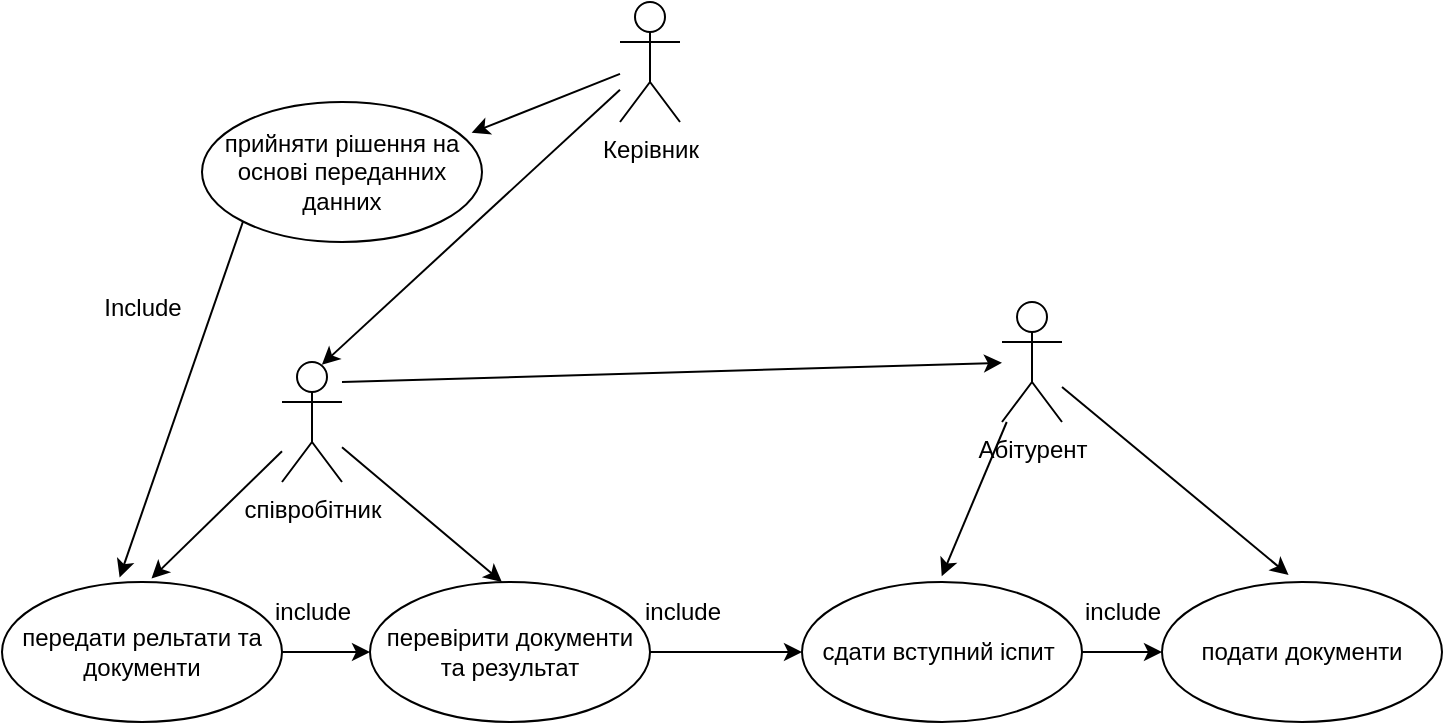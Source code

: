 <mxfile version="22.0.4" type="github">
  <diagram name="Страница — 1" id="FJHrUvb5DwrBu58WIU6A">
    <mxGraphModel dx="837" dy="457" grid="1" gridSize="10" guides="1" tooltips="1" connect="1" arrows="1" fold="1" page="1" pageScale="1" pageWidth="827" pageHeight="1169" math="0" shadow="0">
      <root>
        <mxCell id="0" />
        <mxCell id="1" parent="0" />
        <mxCell id="gQBr1JrRUkZY4P4uLR_o-1" value="Керiвник" style="shape=umlActor;verticalLabelPosition=bottom;verticalAlign=top;html=1;" vertex="1" parent="1">
          <mxGeometry x="399" y="330" width="30" height="60" as="geometry" />
        </mxCell>
        <mxCell id="gQBr1JrRUkZY4P4uLR_o-8" value="Абiтурент" style="shape=umlActor;verticalLabelPosition=bottom;verticalAlign=top;html=1;" vertex="1" parent="1">
          <mxGeometry x="590" y="480" width="30" height="60" as="geometry" />
        </mxCell>
        <mxCell id="gQBr1JrRUkZY4P4uLR_o-11" value="спiвробiтник" style="shape=umlActor;verticalLabelPosition=bottom;verticalAlign=top;html=1;" vertex="1" parent="1">
          <mxGeometry x="230" y="510" width="30" height="60" as="geometry" />
        </mxCell>
        <mxCell id="gQBr1JrRUkZY4P4uLR_o-29" value="" style="edgeStyle=orthogonalEdgeStyle;rounded=0;orthogonalLoop=1;jettySize=auto;html=1;" edge="1" parent="1" source="gQBr1JrRUkZY4P4uLR_o-14" target="gQBr1JrRUkZY4P4uLR_o-27">
          <mxGeometry relative="1" as="geometry" />
        </mxCell>
        <mxCell id="gQBr1JrRUkZY4P4uLR_o-14" value="сдати вступний iспит&amp;nbsp;" style="ellipse;whiteSpace=wrap;html=1;" vertex="1" parent="1">
          <mxGeometry x="490" y="620" width="140" height="70" as="geometry" />
        </mxCell>
        <mxCell id="gQBr1JrRUkZY4P4uLR_o-15" value="" style="endArrow=classic;html=1;rounded=0;entryX=0.499;entryY=-0.041;entryDx=0;entryDy=0;entryPerimeter=0;" edge="1" parent="1" source="gQBr1JrRUkZY4P4uLR_o-8">
          <mxGeometry width="50" height="50" relative="1" as="geometry">
            <mxPoint x="590" y="500" as="sourcePoint" />
            <mxPoint x="559.86" y="617.13" as="targetPoint" />
          </mxGeometry>
        </mxCell>
        <mxCell id="gQBr1JrRUkZY4P4uLR_o-19" value="" style="edgeStyle=orthogonalEdgeStyle;rounded=0;orthogonalLoop=1;jettySize=auto;html=1;" edge="1" parent="1" source="gQBr1JrRUkZY4P4uLR_o-17">
          <mxGeometry relative="1" as="geometry">
            <mxPoint x="490" y="655" as="targetPoint" />
          </mxGeometry>
        </mxCell>
        <mxCell id="gQBr1JrRUkZY4P4uLR_o-17" value="перевiрити документи та результат" style="ellipse;whiteSpace=wrap;html=1;" vertex="1" parent="1">
          <mxGeometry x="274" y="620" width="140" height="70" as="geometry" />
        </mxCell>
        <mxCell id="gQBr1JrRUkZY4P4uLR_o-18" value="" style="endArrow=classic;html=1;rounded=0;entryX=0.471;entryY=0;entryDx=0;entryDy=0;entryPerimeter=0;" edge="1" parent="1" source="gQBr1JrRUkZY4P4uLR_o-11" target="gQBr1JrRUkZY4P4uLR_o-17">
          <mxGeometry width="50" height="50" relative="1" as="geometry">
            <mxPoint x="280" y="600" as="sourcePoint" />
            <mxPoint x="330" y="550" as="targetPoint" />
          </mxGeometry>
        </mxCell>
        <mxCell id="gQBr1JrRUkZY4P4uLR_o-20" value="include" style="text;html=1;align=center;verticalAlign=middle;resizable=0;points=[];autosize=1;strokeColor=none;fillColor=none;" vertex="1" parent="1">
          <mxGeometry x="400" y="620" width="60" height="30" as="geometry" />
        </mxCell>
        <mxCell id="gQBr1JrRUkZY4P4uLR_o-25" value="" style="edgeStyle=orthogonalEdgeStyle;rounded=0;orthogonalLoop=1;jettySize=auto;html=1;" edge="1" parent="1" source="gQBr1JrRUkZY4P4uLR_o-21" target="gQBr1JrRUkZY4P4uLR_o-17">
          <mxGeometry relative="1" as="geometry" />
        </mxCell>
        <mxCell id="gQBr1JrRUkZY4P4uLR_o-21" value="передати рельтати та документи" style="ellipse;whiteSpace=wrap;html=1;" vertex="1" parent="1">
          <mxGeometry x="90" y="620" width="140" height="70" as="geometry" />
        </mxCell>
        <mxCell id="gQBr1JrRUkZY4P4uLR_o-22" value="" style="endArrow=classic;html=1;rounded=0;entryX=0.534;entryY=-0.025;entryDx=0;entryDy=0;entryPerimeter=0;" edge="1" parent="1" source="gQBr1JrRUkZY4P4uLR_o-11" target="gQBr1JrRUkZY4P4uLR_o-21">
          <mxGeometry width="50" height="50" relative="1" as="geometry">
            <mxPoint x="160" y="610" as="sourcePoint" />
            <mxPoint x="210" y="560" as="targetPoint" />
          </mxGeometry>
        </mxCell>
        <mxCell id="gQBr1JrRUkZY4P4uLR_o-24" value="прийняти рiшення на основi переданних данних" style="ellipse;whiteSpace=wrap;html=1;" vertex="1" parent="1">
          <mxGeometry x="190" y="380" width="140" height="70" as="geometry" />
        </mxCell>
        <mxCell id="gQBr1JrRUkZY4P4uLR_o-26" value="include" style="text;html=1;align=center;verticalAlign=middle;resizable=0;points=[];autosize=1;strokeColor=none;fillColor=none;" vertex="1" parent="1">
          <mxGeometry x="215" y="620" width="60" height="30" as="geometry" />
        </mxCell>
        <mxCell id="gQBr1JrRUkZY4P4uLR_o-27" value="подати документи" style="ellipse;whiteSpace=wrap;html=1;" vertex="1" parent="1">
          <mxGeometry x="670" y="620" width="140" height="70" as="geometry" />
        </mxCell>
        <mxCell id="gQBr1JrRUkZY4P4uLR_o-28" value="" style="endArrow=classic;html=1;rounded=0;entryX=0.452;entryY=-0.05;entryDx=0;entryDy=0;entryPerimeter=0;" edge="1" parent="1" source="gQBr1JrRUkZY4P4uLR_o-8" target="gQBr1JrRUkZY4P4uLR_o-27">
          <mxGeometry width="50" height="50" relative="1" as="geometry">
            <mxPoint x="490" y="620" as="sourcePoint" />
            <mxPoint x="540" y="570" as="targetPoint" />
          </mxGeometry>
        </mxCell>
        <mxCell id="gQBr1JrRUkZY4P4uLR_o-30" value="include" style="text;html=1;align=center;verticalAlign=middle;resizable=0;points=[];autosize=1;strokeColor=none;fillColor=none;" vertex="1" parent="1">
          <mxGeometry x="620" y="620" width="60" height="30" as="geometry" />
        </mxCell>
        <mxCell id="gQBr1JrRUkZY4P4uLR_o-31" value="" style="endArrow=classic;html=1;rounded=0;entryX=0.42;entryY=-0.033;entryDx=0;entryDy=0;entryPerimeter=0;exitX=0;exitY=1;exitDx=0;exitDy=0;" edge="1" parent="1" source="gQBr1JrRUkZY4P4uLR_o-24" target="gQBr1JrRUkZY4P4uLR_o-21">
          <mxGeometry width="50" height="50" relative="1" as="geometry">
            <mxPoint x="140" y="500" as="sourcePoint" />
            <mxPoint x="190" y="450" as="targetPoint" />
          </mxGeometry>
        </mxCell>
        <mxCell id="gQBr1JrRUkZY4P4uLR_o-32" value="Include" style="text;html=1;align=center;verticalAlign=middle;resizable=0;points=[];autosize=1;strokeColor=none;fillColor=none;" vertex="1" parent="1">
          <mxGeometry x="130" y="468" width="60" height="30" as="geometry" />
        </mxCell>
        <mxCell id="gQBr1JrRUkZY4P4uLR_o-33" value="" style="endArrow=classic;html=1;rounded=0;entryX=0.963;entryY=0.22;entryDx=0;entryDy=0;entryPerimeter=0;" edge="1" parent="1" source="gQBr1JrRUkZY4P4uLR_o-1" target="gQBr1JrRUkZY4P4uLR_o-24">
          <mxGeometry width="50" height="50" relative="1" as="geometry">
            <mxPoint x="280" y="420" as="sourcePoint" />
            <mxPoint x="330" y="370" as="targetPoint" />
          </mxGeometry>
        </mxCell>
        <mxCell id="gQBr1JrRUkZY4P4uLR_o-34" value="" style="endArrow=classic;html=1;rounded=0;entryX=0.664;entryY=0.023;entryDx=0;entryDy=0;entryPerimeter=0;" edge="1" parent="1" source="gQBr1JrRUkZY4P4uLR_o-1" target="gQBr1JrRUkZY4P4uLR_o-11">
          <mxGeometry width="50" height="50" relative="1" as="geometry">
            <mxPoint x="280" y="530" as="sourcePoint" />
            <mxPoint x="330" y="480" as="targetPoint" />
          </mxGeometry>
        </mxCell>
        <mxCell id="gQBr1JrRUkZY4P4uLR_o-35" value="" style="endArrow=classic;html=1;rounded=0;" edge="1" parent="1" target="gQBr1JrRUkZY4P4uLR_o-8">
          <mxGeometry width="50" height="50" relative="1" as="geometry">
            <mxPoint x="260" y="520" as="sourcePoint" />
            <mxPoint x="400" y="540" as="targetPoint" />
          </mxGeometry>
        </mxCell>
      </root>
    </mxGraphModel>
  </diagram>
</mxfile>
